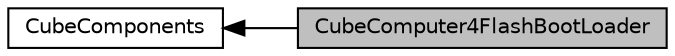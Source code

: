 digraph "CubeComputer4FlashBootLoader"
{
  edge [fontname="Helvetica",fontsize="10",labelfontname="Helvetica",labelfontsize="10"];
  node [fontname="Helvetica",fontsize="10",shape=box];
  rankdir=LR;
  Node1 [label="CubeComputer4FlashBootLoader",height=0.2,width=0.4,color="black", fillcolor="grey75", style="filled", fontcolor="black",tooltip="Flash Bootloader Interface API."];
  Node2 [label="CubeComponents",height=0.2,width=0.4,color="black", fillcolor="white", style="filled",URL="$group__CubeComponents.html",tooltip=" "];
  Node2->Node1 [shape=plaintext, dir="back", style="solid"];
}
